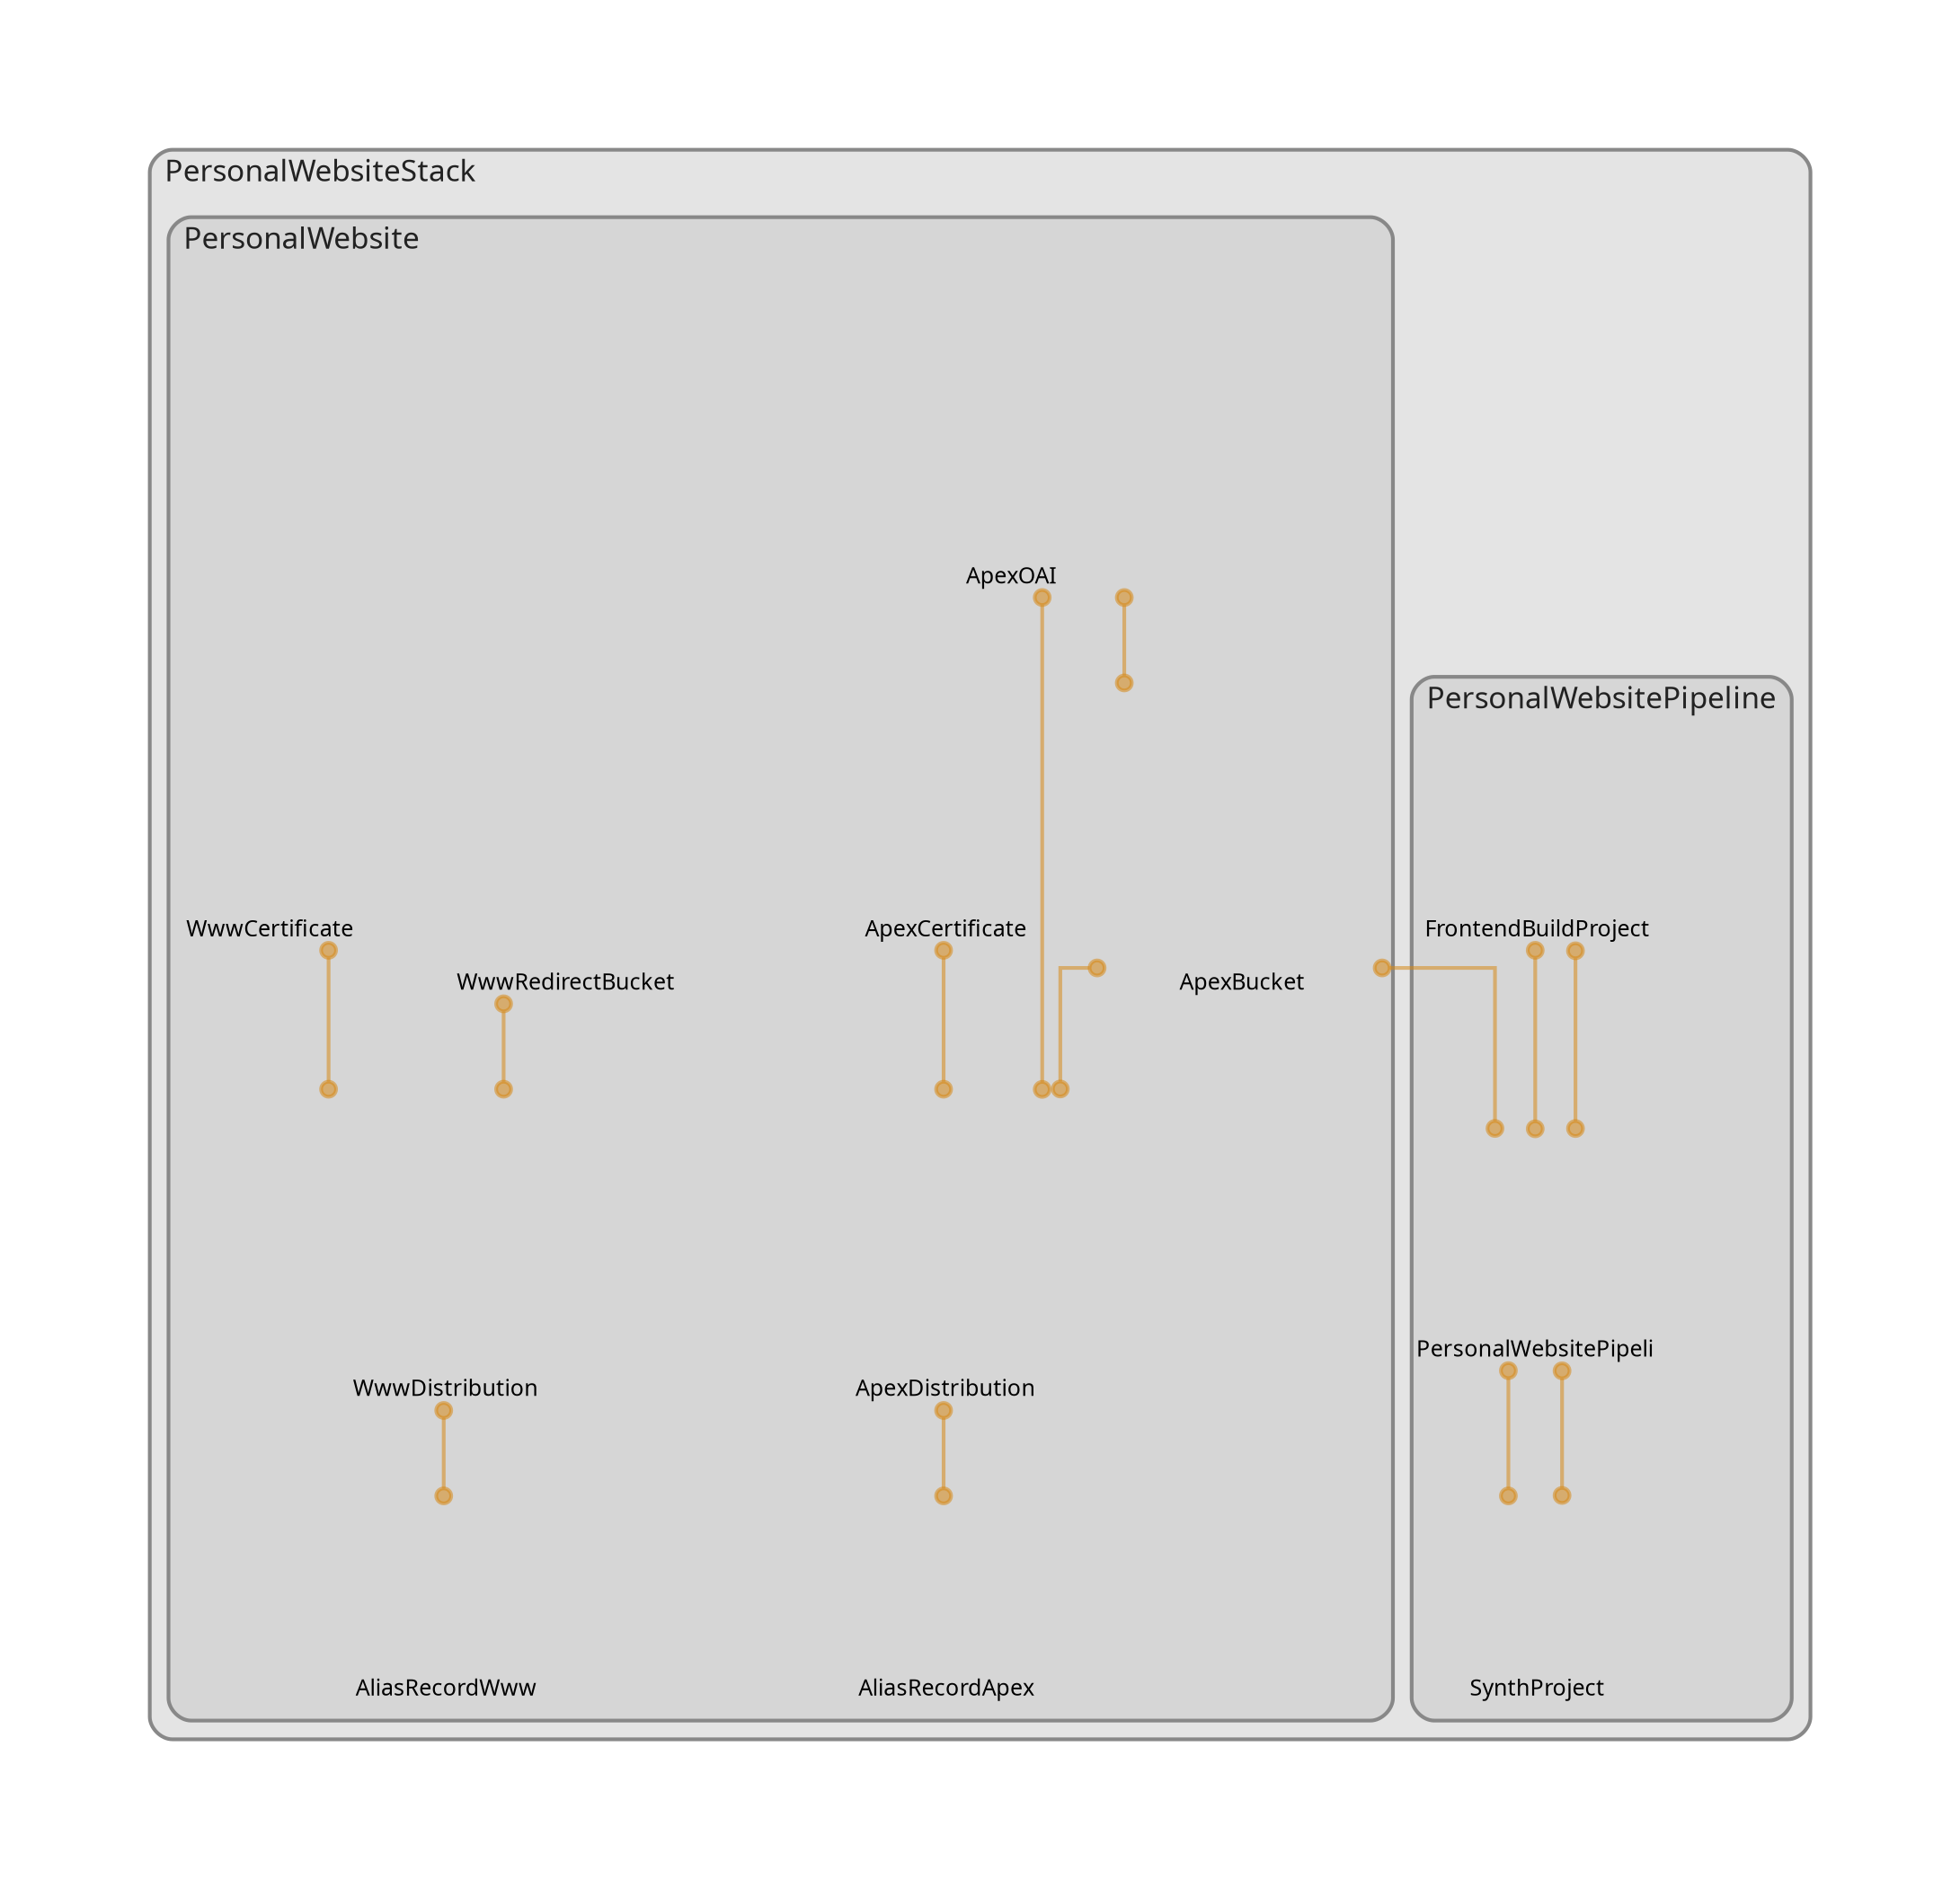 digraph "Diagram" {
  splines = "ortho";
  pad = "1.0";
  nodesep = "0.60";
  ranksep = "0.75";
  fontname = "Sans-Serif";
  fontsize = "15";
  dpi = "200";
  rankdir = "BT";
  compound = "true";
  fontcolor = "#222222";
  edge [
    color = "#D5871488",
    penwidth = 2,
    arrowhead = "dot",
    arrowtail = "dot",
  ];
  node [
    shape = "box",
    style = "rounded",
    fixedsize = true,
    width = 1.7,
    height = 1.7,
    labelloc = "c",
    imagescale = true,
    fontname = "Sans-Serif",
    fontsize = 8,
    margin = 8,
  ];
  subgraph "PersonalWebsiteStack" {
    subgraph "cluster-SubGraph.PersonalWebsiteStack" {
      graph [
        label = "PersonalWebsiteStack",
        labelloc = "b",
        labeljust = "l",
        margin = "10",
        fontsize = "16",
        penwidth = "2",
        pencolor = "#888888",
        style = "filled,rounded",
        fillcolor = "#e4e4e4",
      ];
      subgraph "cluster-SubGraph.PersonalWebsite" {
        graph [
          label = "PersonalWebsite",
          labelloc = "b",
          labeljust = "l",
          margin = "10",
          fontsize = "16",
          penwidth = "2",
          pencolor = "#888888",
          style = "filled,rounded",
          fillcolor = "#d6d6d6",
        ];
        "PersonalWebsiteStack/PersonalWebsite/ApexBucket" [
          label = " ApexBucket",
          fontsize = 12,
          image = "/Users/adamsulemanji/.nvm/versions/node/v20.12.2/lib/node_modules/cdk-dia/icons/aws/Service/Arch_Storage/64/Arch_Amazon-S3-Standard_64@5x.png",
          imagescale = "true",
          imagepos = "tc",
          penwidth = "0",
          shape = "node",
          fixedsize = "true",
          labelloc = "b",
          width = 2,
          height = 2.266,
        ];
        "PersonalWebsiteStack/PersonalWebsite/ApexOAI" [
          label = " ApexOAI",
          fontsize = 12,
          image = "/Users/adamsulemanji/.nvm/versions/node/v20.12.2/lib/node_modules/cdk-dia/icons/aws/Resource/Res_Security-Identity-and-Compliance/Res_48_Dark/Res_AWS-Identity-Access-Management_Permissions_48_Dark_gen.png",
          imagescale = "true",
          imagepos = "tc",
          penwidth = "0",
          shape = "node",
          fixedsize = "true",
          labelloc = "b",
          width = 2,
          height = 2.266,
        ];
        "PersonalWebsiteStack/PersonalWebsite/WwwRedirectBucket" [
          label = " WwwRedirectBucket",
          fontsize = 12,
          image = "/Users/adamsulemanji/.nvm/versions/node/v20.12.2/lib/node_modules/cdk-dia/icons/aws/Service/Arch_Storage/64/Arch_Amazon-S3-Standard_64@5x.png",
          imagescale = "true",
          imagepos = "tc",
          penwidth = "0",
          shape = "node",
          fixedsize = "true",
          labelloc = "b",
          width = 2,
          height = 2.266,
        ];
        "PersonalWebsiteStack/PersonalWebsite/ApexCertificate" [
          label = " ApexCertificate",
          fontsize = 12,
          image = "/Users/adamsulemanji/.nvm/versions/node/v20.12.2/lib/node_modules/cdk-dia/icons/aws/Service/Arch_Security-Identity-Compliance/64/Arch_AWS-Certificate-Manager_64@5x.png",
          imagescale = "true",
          imagepos = "tc",
          penwidth = "0",
          shape = "node",
          fixedsize = "true",
          labelloc = "b",
          width = 1.2,
          height = 1.466,
        ];
        "PersonalWebsiteStack/PersonalWebsite/WwwCertificate" [
          label = " WwwCertificate",
          fontsize = 12,
          image = "/Users/adamsulemanji/.nvm/versions/node/v20.12.2/lib/node_modules/cdk-dia/icons/aws/Service/Arch_Security-Identity-Compliance/64/Arch_AWS-Certificate-Manager_64@5x.png",
          imagescale = "true",
          imagepos = "tc",
          penwidth = "0",
          shape = "node",
          fixedsize = "true",
          labelloc = "b",
          width = 1.2,
          height = 1.466,
        ];
        "PersonalWebsiteStack/PersonalWebsite/ApexDistribution" [
          label = " ApexDistribution",
          fontsize = 12,
          image = "/Users/adamsulemanji/.nvm/versions/node/v20.12.2/lib/node_modules/cdk-dia/icons/aws/Service/Arch_Networking-Content/64/Arch_Amazon-CloudFront_64@5x.png",
          imagescale = "true",
          imagepos = "tc",
          penwidth = "0",
          shape = "node",
          fixedsize = "true",
          labelloc = "b",
          width = 2,
          height = 2.266,
        ];
        "PersonalWebsiteStack/PersonalWebsite/WwwDistribution" [
          label = " WwwDistribution",
          fontsize = 12,
          image = "/Users/adamsulemanji/.nvm/versions/node/v20.12.2/lib/node_modules/cdk-dia/icons/aws/Service/Arch_Networking-Content/64/Arch_Amazon-CloudFront_64@5x.png",
          imagescale = "true",
          imagepos = "tc",
          penwidth = "0",
          shape = "node",
          fixedsize = "true",
          labelloc = "b",
          width = 2,
          height = 2.266,
        ];
        "PersonalWebsiteStack/PersonalWebsite/AliasRecordApex" [
          label = " AliasRecordApex",
          fontsize = 12,
          image = "/Users/adamsulemanji/.nvm/versions/node/v20.12.2/lib/node_modules/cdk-dia/icons/aws/Resource/Res_Networking-and-Content-Delivery/Res_48_Dark/Res_Amazon-Route-53-Hosted-Zone_48_Dark_gen.png",
          imagescale = "true",
          imagepos = "tc",
          penwidth = "0",
          shape = "node",
          fixedsize = "true",
          labelloc = "b",
          width = 1.2,
          height = 1.466,
        ];
        "PersonalWebsiteStack/PersonalWebsite/AliasRecordWww" [
          label = " AliasRecordWww",
          fontsize = 12,
          image = "/Users/adamsulemanji/.nvm/versions/node/v20.12.2/lib/node_modules/cdk-dia/icons/aws/Resource/Res_Networking-and-Content-Delivery/Res_48_Dark/Res_Amazon-Route-53-Hosted-Zone_48_Dark_gen.png",
          imagescale = "true",
          imagepos = "tc",
          penwidth = "0",
          shape = "node",
          fixedsize = "true",
          labelloc = "b",
          width = 1.2,
          height = 1.466,
        ];
      }
      subgraph "cluster-SubGraph.PersonalWebsitePipeline" {
        graph [
          label = "PersonalWebsitePipeline",
          labelloc = "b",
          labeljust = "l",
          margin = "10",
          fontsize = "16",
          penwidth = "2",
          pencolor = "#888888",
          style = "filled,rounded",
          fillcolor = "#d6d6d6",
        ];
        "PersonalWebsiteStack/PersonalWebsitePipeline/SynthProject" [
          label = " SynthProject",
          fontsize = 12,
          image = "/Users/adamsulemanji/.nvm/versions/node/v20.12.2/lib/node_modules/cdk-dia/icons/aws/Service/Arch_Developer- Tools/64/Arch_Amazon-CodeBuild_64@5x.png",
          imagescale = "true",
          imagepos = "tc",
          penwidth = "0",
          shape = "node",
          fixedsize = "true",
          labelloc = "b",
          width = 1.2,
          height = 1.466,
        ];
        "PersonalWebsiteStack/PersonalWebsitePipeline/FrontendBuildProject" [
          label = " FrontendBuildProject",
          fontsize = 12,
          image = "/Users/adamsulemanji/.nvm/versions/node/v20.12.2/lib/node_modules/cdk-dia/icons/aws/Service/Arch_Developer- Tools/64/Arch_Amazon-CodeBuild_64@5x.png",
          imagescale = "true",
          imagepos = "tc",
          penwidth = "0",
          shape = "node",
          fixedsize = "true",
          labelloc = "b",
          width = 1.2,
          height = 1.466,
        ];
        "PersonalWebsiteStack/PersonalWebsitePipeline/PersonalWebsitePipeline" [
          label = "\nPersonalWebsitePipeli",
          fontsize = 12,
          image = "/Users/adamsulemanji/.nvm/versions/node/v20.12.2/lib/node_modules/cdk-dia/icons/aws/Service/Arch_Developer- Tools/64/Arch_AWS-CodePipeline_64@5x.png",
          imagescale = "true",
          imagepos = "tc",
          penwidth = "0",
          shape = "node",
          fixedsize = "true",
          labelloc = "b",
          width = 1.2,
          height = 1.682,
        ];
      }
    }
  }
  "PersonalWebsiteStack/PersonalWebsite/ApexBucket" -> "PersonalWebsiteStack/PersonalWebsite/ApexOAI" [
    dir = "both",
  ];
  "PersonalWebsiteStack/PersonalWebsite/ApexDistribution" -> "PersonalWebsiteStack/PersonalWebsite/ApexBucket" [
    dir = "both",
  ];
  "PersonalWebsiteStack/PersonalWebsite/ApexDistribution" -> "PersonalWebsiteStack/PersonalWebsite/ApexOAI" [
    dir = "both",
  ];
  "PersonalWebsiteStack/PersonalWebsite/ApexDistribution" -> "PersonalWebsiteStack/PersonalWebsite/ApexCertificate" [
    dir = "both",
  ];
  "PersonalWebsiteStack/PersonalWebsite/WwwDistribution" -> "PersonalWebsiteStack/PersonalWebsite/WwwRedirectBucket" [
    dir = "both",
  ];
  "PersonalWebsiteStack/PersonalWebsite/WwwDistribution" -> "PersonalWebsiteStack/PersonalWebsite/WwwCertificate" [
    dir = "both",
  ];
  "PersonalWebsiteStack/PersonalWebsite/AliasRecordApex" -> "PersonalWebsiteStack/PersonalWebsite/ApexDistribution" [
    dir = "both",
  ];
  "PersonalWebsiteStack/PersonalWebsite/AliasRecordWww" -> "PersonalWebsiteStack/PersonalWebsite/WwwDistribution" [
    dir = "both",
  ];
  "PersonalWebsiteStack/PersonalWebsitePipeline/SynthProject" -> "PersonalWebsiteStack/PersonalWebsitePipeline/PersonalWebsitePipeline" [
    dir = "both",
  ];
  "PersonalWebsiteStack/PersonalWebsitePipeline/FrontendBuildProject" -> "PersonalWebsiteStack/PersonalWebsitePipeline/PersonalWebsitePipeline" [
    dir = "both",
  ];
  "PersonalWebsiteStack/PersonalWebsitePipeline/PersonalWebsitePipeline" -> "PersonalWebsiteStack/PersonalWebsite/ApexBucket" [
    dir = "both",
  ];
  "PersonalWebsiteStack/PersonalWebsitePipeline/PersonalWebsitePipeline" -> "PersonalWebsiteStack/PersonalWebsitePipeline/SynthProject" [
    dir = "both",
  ];
  "PersonalWebsiteStack/PersonalWebsitePipeline/PersonalWebsitePipeline" -> "PersonalWebsiteStack/PersonalWebsitePipeline/FrontendBuildProject" [
    dir = "both",
  ];
}